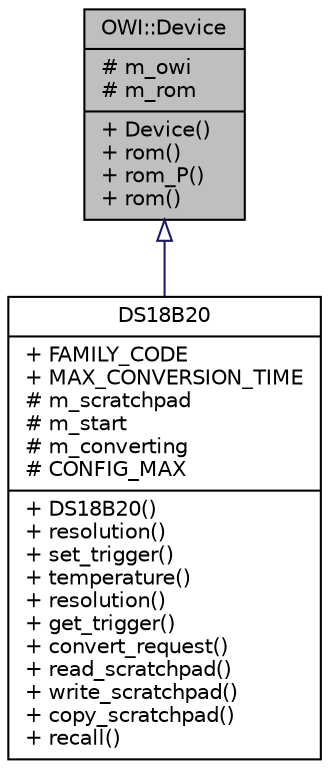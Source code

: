 digraph "OWI::Device"
{
  edge [fontname="Helvetica",fontsize="10",labelfontname="Helvetica",labelfontsize="10"];
  node [fontname="Helvetica",fontsize="10",shape=record];
  Node1 [label="{OWI::Device\n|# m_owi\l# m_rom\l|+ Device()\l+ rom()\l+ rom_P()\l+ rom()\l}",height=0.2,width=0.4,color="black", fillcolor="grey75", style="filled", fontcolor="black"];
  Node1 -> Node2 [dir="back",color="midnightblue",fontsize="10",style="solid",arrowtail="onormal",fontname="Helvetica"];
  Node2 [label="{DS18B20\n|+ FAMILY_CODE\l+ MAX_CONVERSION_TIME\l# m_scratchpad\l# m_start\l# m_converting\l# CONFIG_MAX\l|+ DS18B20()\l+ resolution()\l+ set_trigger()\l+ temperature()\l+ resolution()\l+ get_trigger()\l+ convert_request()\l+ read_scratchpad()\l+ write_scratchpad()\l+ copy_scratchpad()\l+ recall()\l}",height=0.2,width=0.4,color="black", fillcolor="white", style="filled",URL="$da/dc6/classDS18B20.html"];
}
